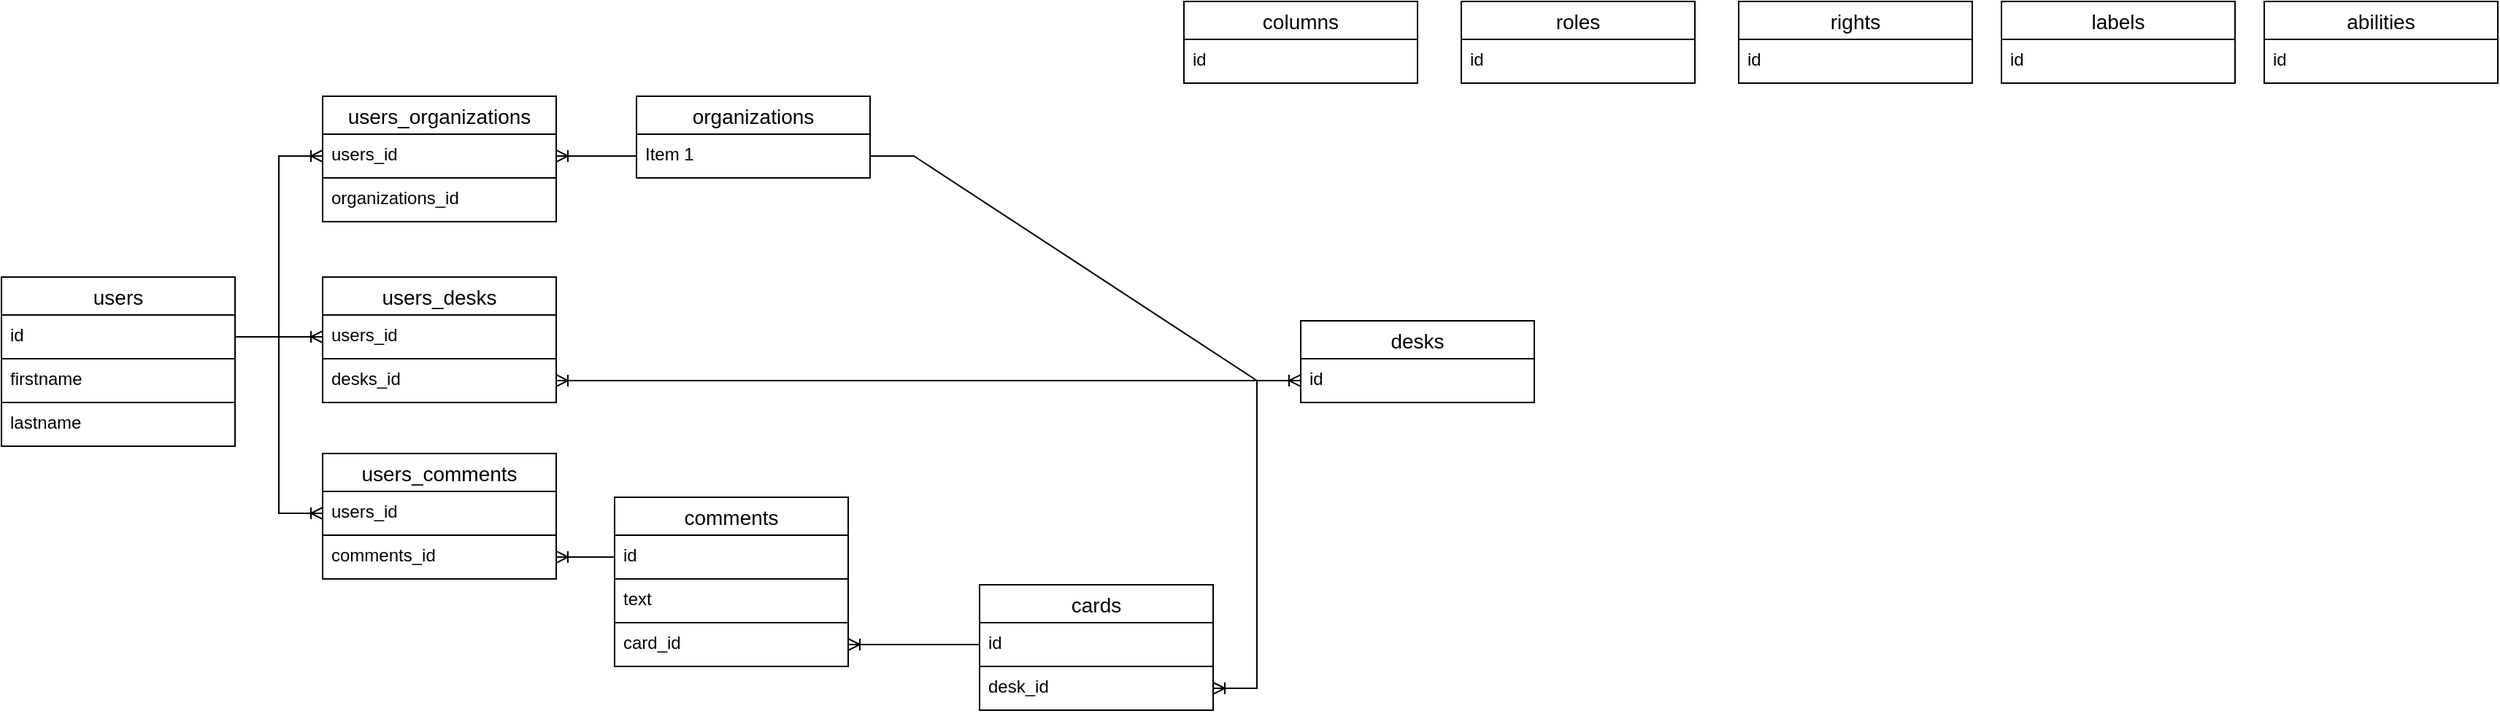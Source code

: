 <mxfile version="15.9.1" type="device"><diagram id="4dTFsXXnAiHwuIh9yZGc" name="Page-1"><mxGraphModel dx="1959" dy="1822" grid="1" gridSize="10" guides="1" tooltips="1" connect="1" arrows="1" fold="1" page="1" pageScale="1" pageWidth="850" pageHeight="1100" math="0" shadow="0"><root><mxCell id="0"/><mxCell id="1" parent="0"/><mxCell id="3ME86ORTxzzHCCqcpvAN-1" value="users" style="swimlane;fontStyle=0;childLayout=stackLayout;horizontal=1;startSize=26;horizontalStack=0;resizeParent=1;resizeParentMax=0;resizeLast=0;collapsible=1;marginBottom=0;align=center;fontSize=14;" vertex="1" parent="1"><mxGeometry x="-90" y="169" width="160" height="116" as="geometry"/></mxCell><mxCell id="3ME86ORTxzzHCCqcpvAN-2" value="id" style="text;strokeColor=default;fillColor=none;spacingLeft=4;spacingRight=4;overflow=hidden;rotatable=0;points=[[0,0.5],[1,0.5]];portConstraint=eastwest;fontSize=12;" vertex="1" parent="3ME86ORTxzzHCCqcpvAN-1"><mxGeometry y="26" width="160" height="30" as="geometry"/></mxCell><mxCell id="3ME86ORTxzzHCCqcpvAN-56" value="firstname" style="text;strokeColor=default;fillColor=none;spacingLeft=4;spacingRight=4;overflow=hidden;rotatable=0;points=[[0,0.5],[1,0.5]];portConstraint=eastwest;fontSize=12;" vertex="1" parent="3ME86ORTxzzHCCqcpvAN-1"><mxGeometry y="56" width="160" height="30" as="geometry"/></mxCell><mxCell id="3ME86ORTxzzHCCqcpvAN-57" value="lastname" style="text;strokeColor=default;fillColor=none;spacingLeft=4;spacingRight=4;overflow=hidden;rotatable=0;points=[[0,0.5],[1,0.5]];portConstraint=eastwest;fontSize=12;" vertex="1" parent="3ME86ORTxzzHCCqcpvAN-1"><mxGeometry y="86" width="160" height="30" as="geometry"/></mxCell><mxCell id="3ME86ORTxzzHCCqcpvAN-5" value="organizations" style="swimlane;fontStyle=0;childLayout=stackLayout;horizontal=1;startSize=26;horizontalStack=0;resizeParent=1;resizeParentMax=0;resizeLast=0;collapsible=1;marginBottom=0;align=center;fontSize=14;" vertex="1" parent="1"><mxGeometry x="345" y="45" width="160" height="56" as="geometry"/></mxCell><mxCell id="3ME86ORTxzzHCCqcpvAN-6" value="Item 1" style="text;strokeColor=default;fillColor=none;spacingLeft=4;spacingRight=4;overflow=hidden;rotatable=0;points=[[0,0.5],[1,0.5]];portConstraint=eastwest;fontSize=12;" vertex="1" parent="3ME86ORTxzzHCCqcpvAN-5"><mxGeometry y="26" width="160" height="30" as="geometry"/></mxCell><mxCell id="3ME86ORTxzzHCCqcpvAN-7" value="desks" style="swimlane;fontStyle=0;childLayout=stackLayout;horizontal=1;startSize=26;horizontalStack=0;resizeParent=1;resizeParentMax=0;resizeLast=0;collapsible=1;marginBottom=0;align=center;fontSize=14;" vertex="1" parent="1"><mxGeometry x="800" y="199" width="160" height="56" as="geometry"/></mxCell><mxCell id="3ME86ORTxzzHCCqcpvAN-8" value="id" style="text;strokeColor=default;fillColor=none;spacingLeft=4;spacingRight=4;overflow=hidden;rotatable=0;points=[[0,0.5],[1,0.5]];portConstraint=eastwest;fontSize=12;" vertex="1" parent="3ME86ORTxzzHCCqcpvAN-7"><mxGeometry y="26" width="160" height="30" as="geometry"/></mxCell><mxCell id="3ME86ORTxzzHCCqcpvAN-9" value="users_organizations" style="swimlane;fontStyle=0;childLayout=stackLayout;horizontal=1;startSize=26;horizontalStack=0;resizeParent=1;resizeParentMax=0;resizeLast=0;collapsible=1;marginBottom=0;align=center;fontSize=14;" vertex="1" parent="1"><mxGeometry x="130" y="45" width="160" height="86" as="geometry"/></mxCell><mxCell id="3ME86ORTxzzHCCqcpvAN-10" value="users_id" style="text;strokeColor=default;fillColor=none;spacingLeft=4;spacingRight=4;overflow=hidden;rotatable=0;points=[[0,0.5],[1,0.5]];portConstraint=eastwest;fontSize=12;" vertex="1" parent="3ME86ORTxzzHCCqcpvAN-9"><mxGeometry y="26" width="160" height="30" as="geometry"/></mxCell><mxCell id="3ME86ORTxzzHCCqcpvAN-23" value="organizations_id" style="text;strokeColor=default;fillColor=none;spacingLeft=4;spacingRight=4;overflow=hidden;rotatable=0;points=[[0,0.5],[1,0.5]];portConstraint=eastwest;fontSize=12;" vertex="1" parent="3ME86ORTxzzHCCqcpvAN-9"><mxGeometry y="56" width="160" height="30" as="geometry"/></mxCell><mxCell id="3ME86ORTxzzHCCqcpvAN-11" value="" style="edgeStyle=entityRelationEdgeStyle;fontSize=12;html=1;endArrow=ERoneToMany;rounded=0;entryX=0;entryY=0.5;entryDx=0;entryDy=0;exitX=1;exitY=0.5;exitDx=0;exitDy=0;" edge="1" parent="1" source="3ME86ORTxzzHCCqcpvAN-2" target="3ME86ORTxzzHCCqcpvAN-10"><mxGeometry width="100" height="100" relative="1" as="geometry"><mxPoint x="240" y="430" as="sourcePoint"/><mxPoint x="340" y="330" as="targetPoint"/></mxGeometry></mxCell><mxCell id="3ME86ORTxzzHCCqcpvAN-12" value="" style="edgeStyle=entityRelationEdgeStyle;fontSize=12;html=1;endArrow=ERoneToMany;rounded=0;entryX=1;entryY=0.5;entryDx=0;entryDy=0;exitX=0;exitY=0.5;exitDx=0;exitDy=0;" edge="1" parent="1" source="3ME86ORTxzzHCCqcpvAN-6" target="3ME86ORTxzzHCCqcpvAN-10"><mxGeometry width="100" height="100" relative="1" as="geometry"><mxPoint x="590" y="221" as="sourcePoint"/><mxPoint x="750" y="240" as="targetPoint"/></mxGeometry></mxCell><mxCell id="3ME86ORTxzzHCCqcpvAN-13" value="" style="edgeStyle=entityRelationEdgeStyle;fontSize=12;html=1;endArrow=ERoneToMany;rounded=0;entryX=0;entryY=0.5;entryDx=0;entryDy=0;exitX=1;exitY=0.5;exitDx=0;exitDy=0;" edge="1" parent="1" source="3ME86ORTxzzHCCqcpvAN-6" target="3ME86ORTxzzHCCqcpvAN-8"><mxGeometry width="100" height="100" relative="1" as="geometry"><mxPoint x="630" y="420" as="sourcePoint"/><mxPoint x="730" y="320" as="targetPoint"/></mxGeometry></mxCell><mxCell id="3ME86ORTxzzHCCqcpvAN-14" value="cards" style="swimlane;fontStyle=0;childLayout=stackLayout;horizontal=1;startSize=26;horizontalStack=0;resizeParent=1;resizeParentMax=0;resizeLast=0;collapsible=1;marginBottom=0;align=center;fontSize=14;" vertex="1" parent="1"><mxGeometry x="580" y="380" width="160" height="86" as="geometry"/></mxCell><mxCell id="3ME86ORTxzzHCCqcpvAN-15" value="id" style="text;strokeColor=default;fillColor=none;spacingLeft=4;spacingRight=4;overflow=hidden;rotatable=0;points=[[0,0.5],[1,0.5]];portConstraint=eastwest;fontSize=12;" vertex="1" parent="3ME86ORTxzzHCCqcpvAN-14"><mxGeometry y="26" width="160" height="30" as="geometry"/></mxCell><mxCell id="3ME86ORTxzzHCCqcpvAN-48" value="desk_id" style="text;strokeColor=default;fillColor=none;spacingLeft=4;spacingRight=4;overflow=hidden;rotatable=0;points=[[0,0.5],[1,0.5]];portConstraint=eastwest;fontSize=12;" vertex="1" parent="3ME86ORTxzzHCCqcpvAN-14"><mxGeometry y="56" width="160" height="30" as="geometry"/></mxCell><mxCell id="3ME86ORTxzzHCCqcpvAN-17" value="roles" style="swimlane;fontStyle=0;childLayout=stackLayout;horizontal=1;startSize=26;horizontalStack=0;resizeParent=1;resizeParentMax=0;resizeLast=0;collapsible=1;marginBottom=0;align=center;fontSize=14;" vertex="1" parent="1"><mxGeometry x="910" y="-20" width="160" height="56" as="geometry"/></mxCell><mxCell id="3ME86ORTxzzHCCqcpvAN-18" value="id" style="text;strokeColor=default;fillColor=none;spacingLeft=4;spacingRight=4;overflow=hidden;rotatable=0;points=[[0,0.5],[1,0.5]];portConstraint=eastwest;fontSize=12;" vertex="1" parent="3ME86ORTxzzHCCqcpvAN-17"><mxGeometry y="26" width="160" height="30" as="geometry"/></mxCell><mxCell id="3ME86ORTxzzHCCqcpvAN-33" value="users_desks" style="swimlane;fontStyle=0;childLayout=stackLayout;horizontal=1;startSize=26;horizontalStack=0;resizeParent=1;resizeParentMax=0;resizeLast=0;collapsible=1;marginBottom=0;align=center;fontSize=14;" vertex="1" parent="1"><mxGeometry x="130" y="169" width="160" height="86" as="geometry"/></mxCell><mxCell id="3ME86ORTxzzHCCqcpvAN-34" value="users_id" style="text;strokeColor=default;fillColor=none;spacingLeft=4;spacingRight=4;overflow=hidden;rotatable=0;points=[[0,0.5],[1,0.5]];portConstraint=eastwest;fontSize=12;" vertex="1" parent="3ME86ORTxzzHCCqcpvAN-33"><mxGeometry y="26" width="160" height="30" as="geometry"/></mxCell><mxCell id="3ME86ORTxzzHCCqcpvAN-38" value="desks_id" style="text;strokeColor=default;fillColor=none;spacingLeft=4;spacingRight=4;overflow=hidden;rotatable=0;points=[[0,0.5],[1,0.5]];portConstraint=eastwest;fontSize=12;" vertex="1" parent="3ME86ORTxzzHCCqcpvAN-33"><mxGeometry y="56" width="160" height="30" as="geometry"/></mxCell><mxCell id="3ME86ORTxzzHCCqcpvAN-35" value="users_comments" style="swimlane;fontStyle=0;childLayout=stackLayout;horizontal=1;startSize=26;horizontalStack=0;resizeParent=1;resizeParentMax=0;resizeLast=0;collapsible=1;marginBottom=0;align=center;fontSize=14;" vertex="1" parent="1"><mxGeometry x="130" y="290" width="160" height="86" as="geometry"/></mxCell><mxCell id="3ME86ORTxzzHCCqcpvAN-36" value="users_id" style="text;strokeColor=default;fillColor=none;spacingLeft=4;spacingRight=4;overflow=hidden;rotatable=0;points=[[0,0.5],[1,0.5]];portConstraint=eastwest;fontSize=12;" vertex="1" parent="3ME86ORTxzzHCCqcpvAN-35"><mxGeometry y="26" width="160" height="30" as="geometry"/></mxCell><mxCell id="3ME86ORTxzzHCCqcpvAN-39" value="comments_id" style="text;strokeColor=default;fillColor=none;spacingLeft=4;spacingRight=4;overflow=hidden;rotatable=0;points=[[0,0.5],[1,0.5]];portConstraint=eastwest;fontSize=12;" vertex="1" parent="3ME86ORTxzzHCCqcpvAN-35"><mxGeometry y="56" width="160" height="30" as="geometry"/></mxCell><mxCell id="3ME86ORTxzzHCCqcpvAN-37" value="" style="edgeStyle=entityRelationEdgeStyle;fontSize=12;html=1;endArrow=ERoneToMany;rounded=0;entryX=0;entryY=0.5;entryDx=0;entryDy=0;exitX=1;exitY=0.5;exitDx=0;exitDy=0;" edge="1" parent="1" source="3ME86ORTxzzHCCqcpvAN-2" target="3ME86ORTxzzHCCqcpvAN-34"><mxGeometry width="100" height="100" relative="1" as="geometry"><mxPoint x="40" y="440" as="sourcePoint"/><mxPoint x="140" y="340" as="targetPoint"/></mxGeometry></mxCell><mxCell id="3ME86ORTxzzHCCqcpvAN-40" value="" style="edgeStyle=entityRelationEdgeStyle;fontSize=12;html=1;endArrow=ERoneToMany;rounded=0;entryX=0;entryY=0.5;entryDx=0;entryDy=0;exitX=1;exitY=0.5;exitDx=0;exitDy=0;" edge="1" parent="1" source="3ME86ORTxzzHCCqcpvAN-2" target="3ME86ORTxzzHCCqcpvAN-36"><mxGeometry width="100" height="100" relative="1" as="geometry"><mxPoint x="-60" y="480" as="sourcePoint"/><mxPoint x="40" y="380" as="targetPoint"/></mxGeometry></mxCell><mxCell id="3ME86ORTxzzHCCqcpvAN-41" value="" style="edgeStyle=entityRelationEdgeStyle;fontSize=12;html=1;endArrow=ERoneToMany;rounded=0;entryX=1;entryY=0.5;entryDx=0;entryDy=0;exitX=0;exitY=0.5;exitDx=0;exitDy=0;" edge="1" parent="1" source="3ME86ORTxzzHCCqcpvAN-8" target="3ME86ORTxzzHCCqcpvAN-38"><mxGeometry width="100" height="100" relative="1" as="geometry"><mxPoint x="370" y="410" as="sourcePoint"/><mxPoint x="470" y="310" as="targetPoint"/></mxGeometry></mxCell><mxCell id="3ME86ORTxzzHCCqcpvAN-42" value="comments" style="swimlane;fontStyle=0;childLayout=stackLayout;horizontal=1;startSize=26;horizontalStack=0;resizeParent=1;resizeParentMax=0;resizeLast=0;collapsible=1;marginBottom=0;align=center;fontSize=14;" vertex="1" parent="1"><mxGeometry x="330" y="320" width="160" height="116" as="geometry"/></mxCell><mxCell id="3ME86ORTxzzHCCqcpvAN-43" value="id" style="text;strokeColor=default;fillColor=none;spacingLeft=4;spacingRight=4;overflow=hidden;rotatable=0;points=[[0,0.5],[1,0.5]];portConstraint=eastwest;fontSize=12;" vertex="1" parent="3ME86ORTxzzHCCqcpvAN-42"><mxGeometry y="26" width="160" height="30" as="geometry"/></mxCell><mxCell id="3ME86ORTxzzHCCqcpvAN-44" value="text" style="text;strokeColor=default;fillColor=none;spacingLeft=4;spacingRight=4;overflow=hidden;rotatable=0;points=[[0,0.5],[1,0.5]];portConstraint=eastwest;fontSize=12;" vertex="1" parent="3ME86ORTxzzHCCqcpvAN-42"><mxGeometry y="56" width="160" height="30" as="geometry"/></mxCell><mxCell id="3ME86ORTxzzHCCqcpvAN-46" value="card_id" style="text;strokeColor=default;fillColor=none;spacingLeft=4;spacingRight=4;overflow=hidden;rotatable=0;points=[[0,0.5],[1,0.5]];portConstraint=eastwest;fontSize=12;" vertex="1" parent="3ME86ORTxzzHCCqcpvAN-42"><mxGeometry y="86" width="160" height="30" as="geometry"/></mxCell><mxCell id="3ME86ORTxzzHCCqcpvAN-45" value="" style="edgeStyle=entityRelationEdgeStyle;fontSize=12;html=1;endArrow=ERoneToMany;rounded=0;entryX=1;entryY=0.5;entryDx=0;entryDy=0;exitX=0;exitY=0.5;exitDx=0;exitDy=0;" edge="1" parent="1" source="3ME86ORTxzzHCCqcpvAN-15" target="3ME86ORTxzzHCCqcpvAN-46"><mxGeometry width="100" height="100" relative="1" as="geometry"><mxPoint x="710" y="570" as="sourcePoint"/><mxPoint x="810" y="470" as="targetPoint"/></mxGeometry></mxCell><mxCell id="3ME86ORTxzzHCCqcpvAN-47" value="" style="edgeStyle=entityRelationEdgeStyle;fontSize=12;html=1;endArrow=ERoneToMany;rounded=0;entryX=1;entryY=0.5;entryDx=0;entryDy=0;exitX=0;exitY=0.5;exitDx=0;exitDy=0;" edge="1" parent="1" source="3ME86ORTxzzHCCqcpvAN-43" target="3ME86ORTxzzHCCqcpvAN-39"><mxGeometry width="100" height="100" relative="1" as="geometry"><mxPoint x="240" y="630" as="sourcePoint"/><mxPoint x="340" y="530" as="targetPoint"/></mxGeometry></mxCell><mxCell id="3ME86ORTxzzHCCqcpvAN-49" value="" style="edgeStyle=entityRelationEdgeStyle;fontSize=12;html=1;endArrow=ERoneToMany;rounded=0;entryX=1;entryY=0.5;entryDx=0;entryDy=0;exitX=0;exitY=0.5;exitDx=0;exitDy=0;" edge="1" parent="1" source="3ME86ORTxzzHCCqcpvAN-8" target="3ME86ORTxzzHCCqcpvAN-48"><mxGeometry width="100" height="100" relative="1" as="geometry"><mxPoint x="940" y="570" as="sourcePoint"/><mxPoint x="1040" y="470" as="targetPoint"/></mxGeometry></mxCell><mxCell id="3ME86ORTxzzHCCqcpvAN-50" value="columns" style="swimlane;fontStyle=0;childLayout=stackLayout;horizontal=1;startSize=26;horizontalStack=0;resizeParent=1;resizeParentMax=0;resizeLast=0;collapsible=1;marginBottom=0;align=center;fontSize=14;" vertex="1" parent="1"><mxGeometry x="720" y="-20" width="160" height="56" as="geometry"/></mxCell><mxCell id="3ME86ORTxzzHCCqcpvAN-51" value="id" style="text;strokeColor=default;fillColor=none;spacingLeft=4;spacingRight=4;overflow=hidden;rotatable=0;points=[[0,0.5],[1,0.5]];portConstraint=eastwest;fontSize=12;" vertex="1" parent="3ME86ORTxzzHCCqcpvAN-50"><mxGeometry y="26" width="160" height="30" as="geometry"/></mxCell><mxCell id="3ME86ORTxzzHCCqcpvAN-52" value="rights" style="swimlane;fontStyle=0;childLayout=stackLayout;horizontal=1;startSize=26;horizontalStack=0;resizeParent=1;resizeParentMax=0;resizeLast=0;collapsible=1;marginBottom=0;align=center;fontSize=14;" vertex="1" parent="1"><mxGeometry x="1100" y="-20" width="160" height="56" as="geometry"/></mxCell><mxCell id="3ME86ORTxzzHCCqcpvAN-53" value="id" style="text;strokeColor=default;fillColor=none;spacingLeft=4;spacingRight=4;overflow=hidden;rotatable=0;points=[[0,0.5],[1,0.5]];portConstraint=eastwest;fontSize=12;" vertex="1" parent="3ME86ORTxzzHCCqcpvAN-52"><mxGeometry y="26" width="160" height="30" as="geometry"/></mxCell><mxCell id="3ME86ORTxzzHCCqcpvAN-54" value="labels" style="swimlane;fontStyle=0;childLayout=stackLayout;horizontal=1;startSize=26;horizontalStack=0;resizeParent=1;resizeParentMax=0;resizeLast=0;collapsible=1;marginBottom=0;align=center;fontSize=14;" vertex="1" parent="1"><mxGeometry x="1280" y="-20" width="160" height="56" as="geometry"/></mxCell><mxCell id="3ME86ORTxzzHCCqcpvAN-55" value="id" style="text;strokeColor=default;fillColor=none;spacingLeft=4;spacingRight=4;overflow=hidden;rotatable=0;points=[[0,0.5],[1,0.5]];portConstraint=eastwest;fontSize=12;" vertex="1" parent="3ME86ORTxzzHCCqcpvAN-54"><mxGeometry y="26" width="160" height="30" as="geometry"/></mxCell><mxCell id="3ME86ORTxzzHCCqcpvAN-59" value="abilities" style="swimlane;fontStyle=0;childLayout=stackLayout;horizontal=1;startSize=26;horizontalStack=0;resizeParent=1;resizeParentMax=0;resizeLast=0;collapsible=1;marginBottom=0;align=center;fontSize=14;" vertex="1" parent="1"><mxGeometry x="1460" y="-20" width="160" height="56" as="geometry"/></mxCell><mxCell id="3ME86ORTxzzHCCqcpvAN-60" value="id" style="text;strokeColor=default;fillColor=none;spacingLeft=4;spacingRight=4;overflow=hidden;rotatable=0;points=[[0,0.5],[1,0.5]];portConstraint=eastwest;fontSize=12;" vertex="1" parent="3ME86ORTxzzHCCqcpvAN-59"><mxGeometry y="26" width="160" height="30" as="geometry"/></mxCell></root></mxGraphModel></diagram></mxfile>
